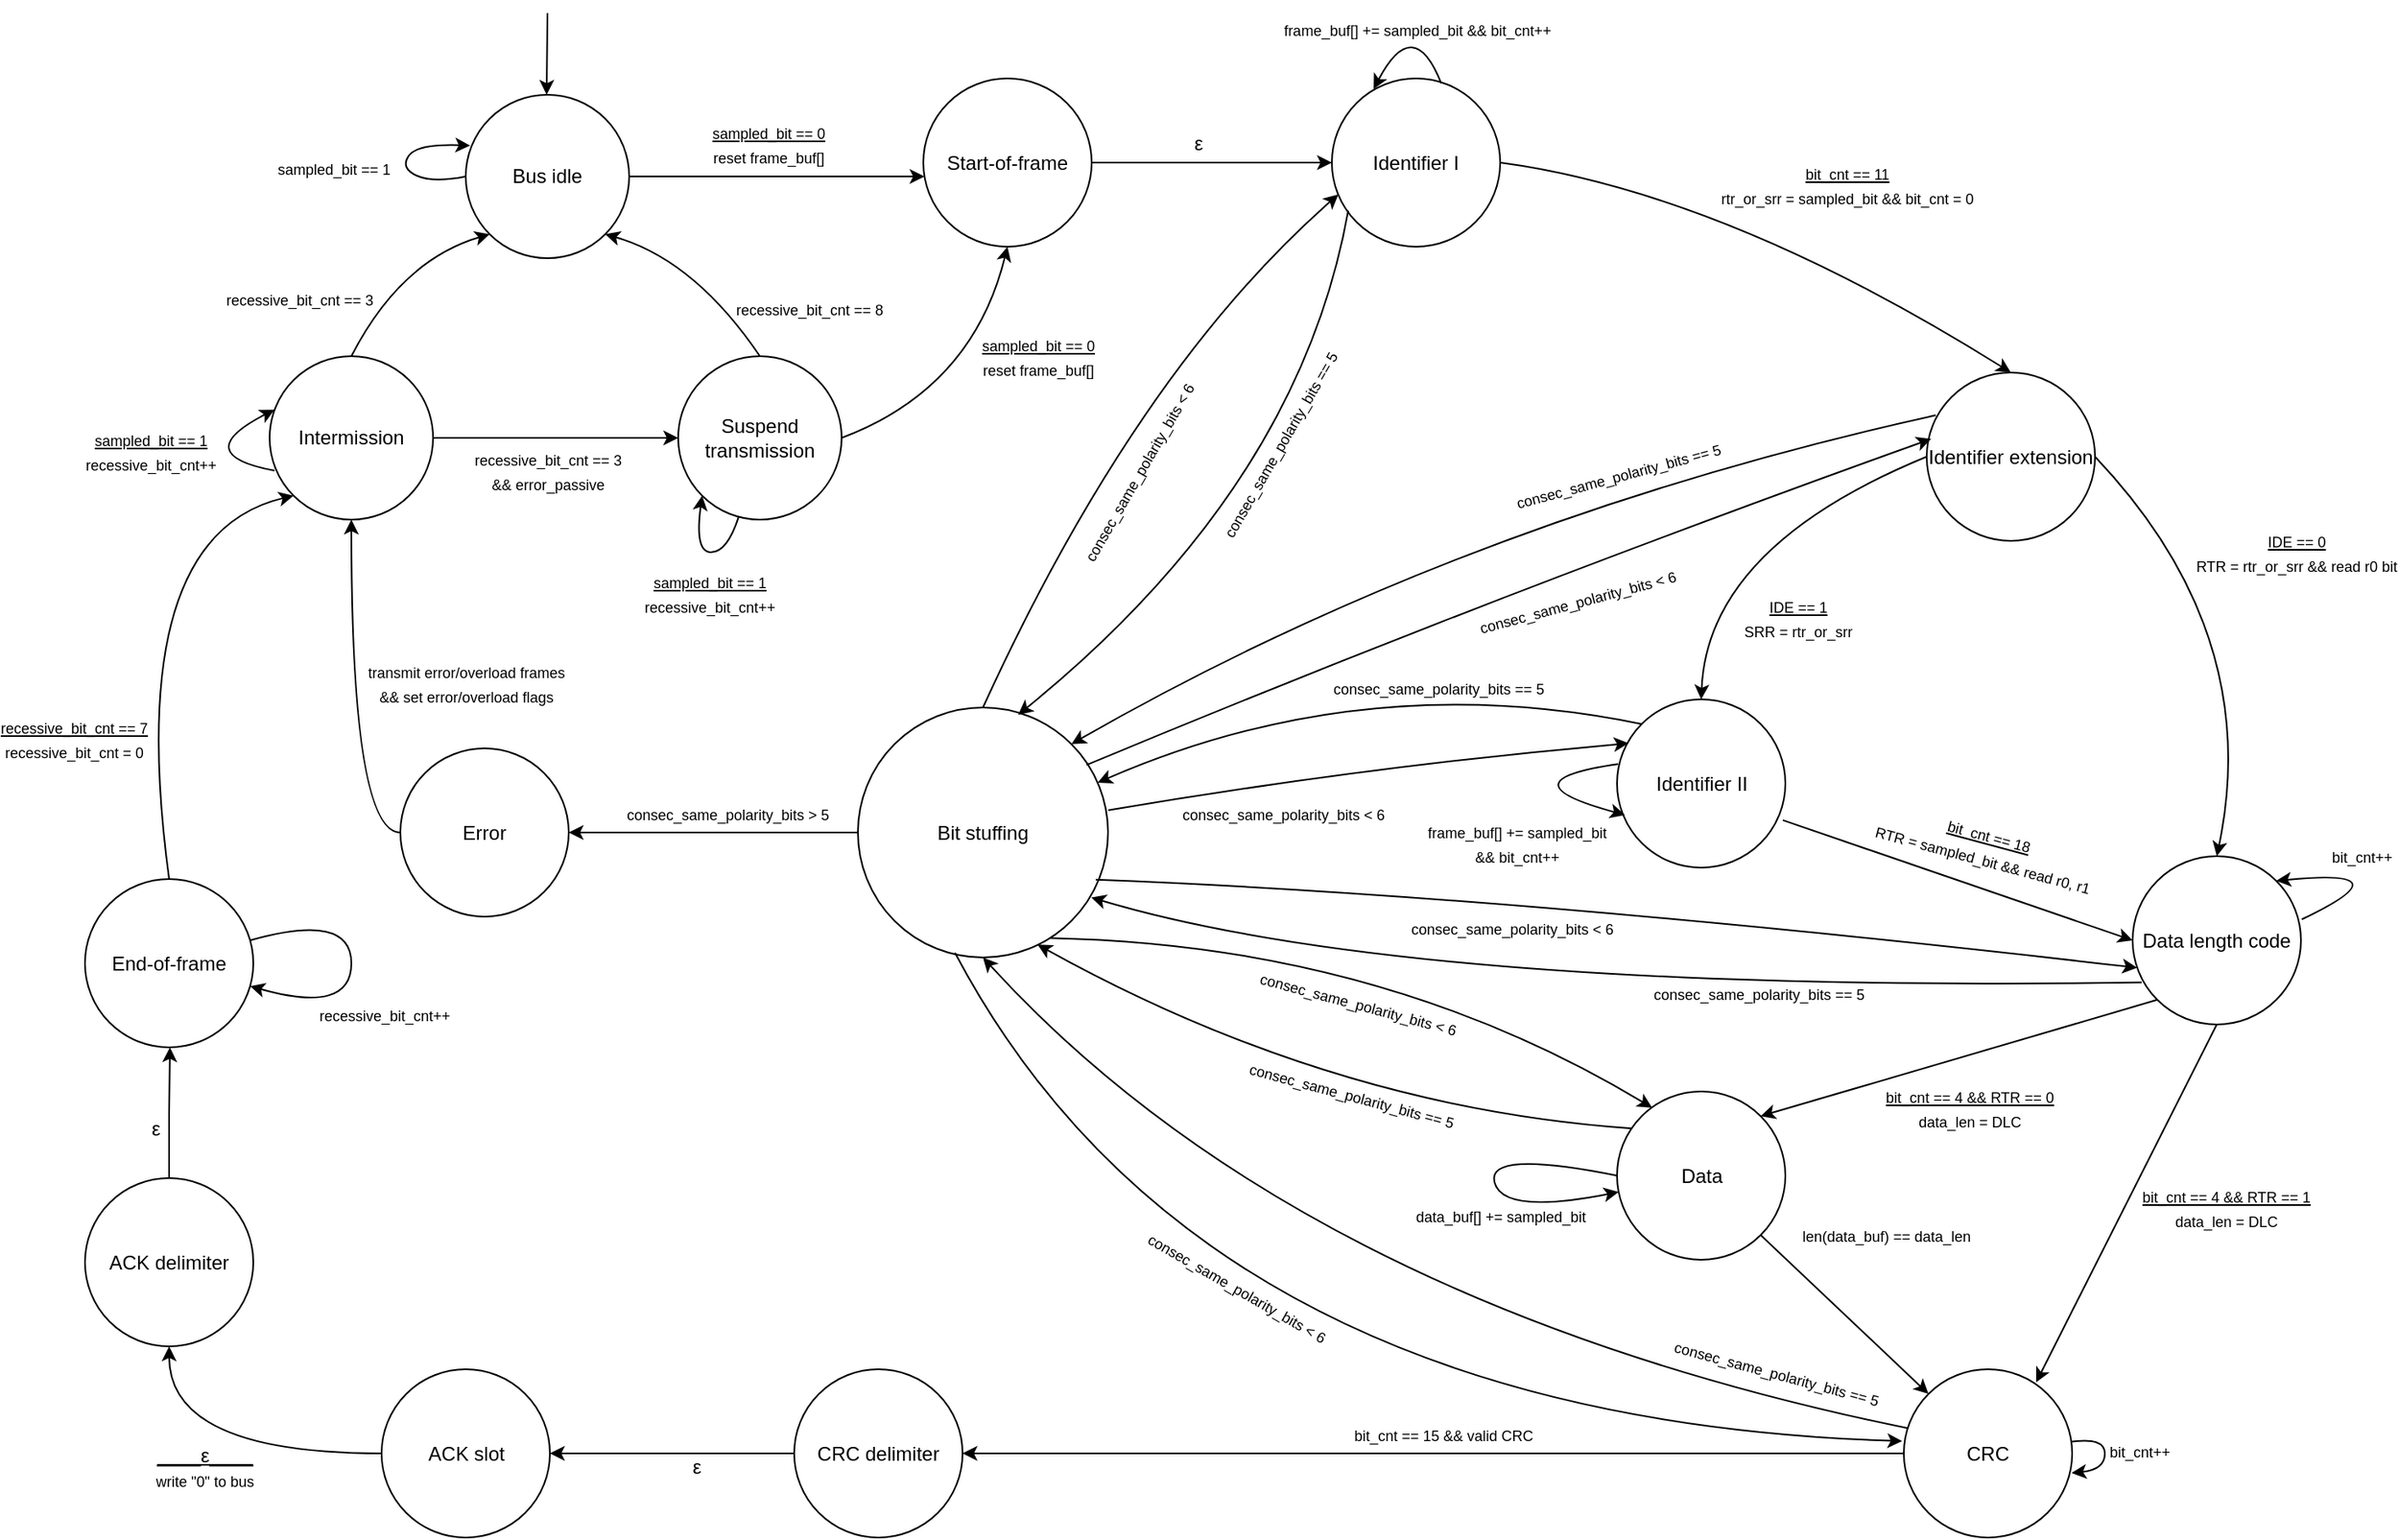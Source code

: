 <mxfile version="12.1.3" type="github" pages="1">
  <diagram id="fXuAVrspEKafF17kZ9Ae" name="Page-1">
    <mxGraphModel dx="1821" dy="1156" grid="1" gridSize="10" guides="1" tooltips="1" connect="1" arrows="1" fold="1" page="1" pageScale="1" pageWidth="827" pageHeight="1169" math="0" shadow="0">
      <root>
        <mxCell id="0"/>
        <mxCell id="1" parent="0"/>
        <mxCell id="LsSuy4AF0oOqetUuykuO-6" value="" style="edgeStyle=orthogonalEdgeStyle;rounded=0;orthogonalLoop=1;jettySize=auto;html=1;" parent="1" source="LsSuy4AF0oOqetUuykuO-1" target="LsSuy4AF0oOqetUuykuO-5" edge="1">
          <mxGeometry relative="1" as="geometry">
            <Array as="points">
              <mxPoint x="440" y="240"/>
              <mxPoint x="440" y="240"/>
            </Array>
          </mxGeometry>
        </mxCell>
        <mxCell id="LsSuy4AF0oOqetUuykuO-7" value="&lt;div&gt;&lt;u&gt;&lt;font style=&quot;font-size: 9px&quot;&gt;sampled_bit == 0&lt;br&gt;&lt;/font&gt;&lt;/u&gt;&lt;font style=&quot;font-size: 9px&quot;&gt;reset frame_buf&lt;/font&gt;&lt;u&gt;&lt;font style=&quot;font-size: 9px&quot;&gt;[]&lt;br&gt;&lt;/font&gt;&lt;/u&gt;&lt;/div&gt;" style="text;html=1;resizable=0;points=[];align=center;verticalAlign=middle;labelBackgroundColor=#ffffff;" parent="LsSuy4AF0oOqetUuykuO-6" vertex="1" connectable="0">
          <mxGeometry x="-0.237" relative="1" as="geometry">
            <mxPoint x="15.5" y="-20" as="offset"/>
          </mxGeometry>
        </mxCell>
        <mxCell id="LsSuy4AF0oOqetUuykuO-1" value="Bus idle" style="ellipse;whiteSpace=wrap;html=1;aspect=fixed;" parent="1" vertex="1">
          <mxGeometry x="310" y="190" width="100" height="100" as="geometry"/>
        </mxCell>
        <mxCell id="LsSuy4AF0oOqetUuykuO-37" value="" style="edgeStyle=orthogonalEdgeStyle;rounded=0;orthogonalLoop=1;jettySize=auto;html=1;" parent="1" source="LsSuy4AF0oOqetUuykuO-5" target="LsSuy4AF0oOqetUuykuO-36" edge="1">
          <mxGeometry relative="1" as="geometry"/>
        </mxCell>
        <mxCell id="LsSuy4AF0oOqetUuykuO-42" value="&lt;div&gt;&lt;span class=&quot;st&quot;&gt;ε&lt;/span&gt;&lt;/div&gt;" style="text;html=1;resizable=0;points=[];align=center;verticalAlign=middle;labelBackgroundColor=#ffffff;" parent="LsSuy4AF0oOqetUuykuO-37" vertex="1" connectable="0">
          <mxGeometry x="-0.21" y="1" relative="1" as="geometry">
            <mxPoint x="6.5" y="-10.5" as="offset"/>
          </mxGeometry>
        </mxCell>
        <mxCell id="LsSuy4AF0oOqetUuykuO-5" value="Start-of-frame&lt;font style=&quot;font-size: 8px&quot;&gt;&lt;br&gt;&lt;/font&gt;" style="ellipse;whiteSpace=wrap;html=1;aspect=fixed;" parent="1" vertex="1">
          <mxGeometry x="590" y="180" width="103" height="103" as="geometry"/>
        </mxCell>
        <mxCell id="LsSuy4AF0oOqetUuykuO-36" value="Identifier I" style="ellipse;whiteSpace=wrap;html=1;aspect=fixed;" parent="1" vertex="1">
          <mxGeometry x="840" y="180" width="103" height="103" as="geometry"/>
        </mxCell>
        <mxCell id="1vsY7tQlQi9XiLT0RHJ2-83" value="" style="edgeStyle=orthogonalEdgeStyle;curved=1;rounded=0;orthogonalLoop=1;jettySize=auto;html=1;" edge="1" parent="1" source="1vsY7tQlQi9XiLT0RHJ2-1" target="1vsY7tQlQi9XiLT0RHJ2-82">
          <mxGeometry relative="1" as="geometry"/>
        </mxCell>
        <mxCell id="1vsY7tQlQi9XiLT0RHJ2-84" value="&lt;font style=&quot;font-size: 9px&quot;&gt;consec_same_polarity_bits &amp;gt; 5&lt;/font&gt;" style="text;html=1;resizable=0;points=[];align=center;verticalAlign=middle;labelBackgroundColor=#ffffff;" vertex="1" connectable="0" parent="1vsY7tQlQi9XiLT0RHJ2-83">
          <mxGeometry x="-0.194" y="9" relative="1" as="geometry">
            <mxPoint x="-9" y="-20.5" as="offset"/>
          </mxGeometry>
        </mxCell>
        <mxCell id="1vsY7tQlQi9XiLT0RHJ2-1" value="Bit stuffing" style="ellipse;whiteSpace=wrap;html=1;aspect=fixed;" vertex="1" parent="1">
          <mxGeometry x="550" y="565" width="153" height="153" as="geometry"/>
        </mxCell>
        <mxCell id="1vsY7tQlQi9XiLT0RHJ2-85" style="edgeStyle=orthogonalEdgeStyle;curved=1;rounded=0;orthogonalLoop=1;jettySize=auto;html=1;exitX=0;exitY=0.5;exitDx=0;exitDy=0;entryX=0.5;entryY=1;entryDx=0;entryDy=0;" edge="1" parent="1" source="1vsY7tQlQi9XiLT0RHJ2-82" target="LsSuy4AF0oOqetUuykuO-23">
          <mxGeometry relative="1" as="geometry"/>
        </mxCell>
        <mxCell id="1vsY7tQlQi9XiLT0RHJ2-88" value="&lt;div&gt;&lt;font style=&quot;font-size: 9px&quot;&gt;transmit error/overload frames&lt;/font&gt;&lt;/div&gt;&lt;div&gt;&lt;font style=&quot;font-size: 9px&quot;&gt;&amp;amp;&amp;amp; set error/overload flags&lt;br&gt;&lt;/font&gt;&lt;/div&gt;" style="text;html=1;resizable=0;points=[];align=center;verticalAlign=middle;labelBackgroundColor=#ffffff;" vertex="1" connectable="0" parent="1vsY7tQlQi9XiLT0RHJ2-85">
          <mxGeometry x="-0.384" y="-53" relative="1" as="geometry">
            <mxPoint x="17" y="-54" as="offset"/>
          </mxGeometry>
        </mxCell>
        <mxCell id="1vsY7tQlQi9XiLT0RHJ2-82" value="Error" style="ellipse;whiteSpace=wrap;html=1;aspect=fixed;" vertex="1" parent="1">
          <mxGeometry x="270" y="590" width="103" height="103" as="geometry"/>
        </mxCell>
        <mxCell id="LsSuy4AF0oOqetUuykuO-48" value="Identifier extension" style="ellipse;whiteSpace=wrap;html=1;aspect=fixed;" parent="1" vertex="1">
          <mxGeometry x="1204" y="360" width="103" height="103" as="geometry"/>
        </mxCell>
        <mxCell id="LsSuy4AF0oOqetUuykuO-64" value="Identifier II" style="ellipse;whiteSpace=wrap;html=1;aspect=fixed;" parent="1" vertex="1">
          <mxGeometry x="1014.5" y="560" width="103" height="103" as="geometry"/>
        </mxCell>
        <mxCell id="LsSuy4AF0oOqetUuykuO-61" value="Data length code " style="ellipse;whiteSpace=wrap;html=1;aspect=fixed;" parent="1" vertex="1">
          <mxGeometry x="1330" y="656" width="103" height="103" as="geometry"/>
        </mxCell>
        <mxCell id="CigY5o_EXDTEon-3jBMa-17" value="" style="edgeStyle=orthogonalEdgeStyle;rounded=0;orthogonalLoop=1;jettySize=auto;html=1;" parent="1" source="LsSuy4AF0oOqetUuykuO-85" target="CigY5o_EXDTEon-3jBMa-16" edge="1">
          <mxGeometry relative="1" as="geometry"/>
        </mxCell>
        <mxCell id="CigY5o_EXDTEon-3jBMa-18" value="&lt;font style=&quot;font-size: 9px&quot;&gt;bit_cnt == 15 &amp;amp;&amp;amp; valid CRC&lt;br&gt;&lt;/font&gt;" style="text;html=1;resizable=0;points=[];align=center;verticalAlign=middle;labelBackgroundColor=#ffffff;" parent="CigY5o_EXDTEon-3jBMa-17" vertex="1" connectable="0">
          <mxGeometry x="-0.25" y="1" relative="1" as="geometry">
            <mxPoint x="-66.5" y="-12.5" as="offset"/>
          </mxGeometry>
        </mxCell>
        <mxCell id="LsSuy4AF0oOqetUuykuO-85" value="CRC" style="ellipse;whiteSpace=wrap;html=1;aspect=fixed;" parent="1" vertex="1">
          <mxGeometry x="1190" y="970" width="103" height="103" as="geometry"/>
        </mxCell>
        <mxCell id="CigY5o_EXDTEon-3jBMa-16" value="CRC delimiter" style="ellipse;whiteSpace=wrap;html=1;aspect=fixed;" parent="1" vertex="1">
          <mxGeometry x="511" y="970" width="103" height="103" as="geometry"/>
        </mxCell>
        <mxCell id="1vsY7tQlQi9XiLT0RHJ2-86" style="edgeStyle=orthogonalEdgeStyle;curved=1;rounded=0;orthogonalLoop=1;jettySize=auto;html=1;exitX=0;exitY=0.5;exitDx=0;exitDy=0;entryX=0.5;entryY=1;entryDx=0;entryDy=0;" edge="1" parent="1" source="CigY5o_EXDTEon-3jBMa-22" target="CigY5o_EXDTEon-3jBMa-28">
          <mxGeometry relative="1" as="geometry"/>
        </mxCell>
        <mxCell id="1vsY7tQlQi9XiLT0RHJ2-87" value="&lt;div&gt;&lt;u&gt;&lt;span class=&quot;st&quot;&gt;____ε____&lt;/span&gt;&lt;/u&gt;&lt;/div&gt;&lt;font style=&quot;font-size: 9px&quot;&gt;write &quot;0&quot; to bus&lt;/font&gt; " style="text;html=1;resizable=0;points=[];align=center;verticalAlign=middle;labelBackgroundColor=#ffffff;" vertex="1" connectable="0" parent="1vsY7tQlQi9XiLT0RHJ2-86">
          <mxGeometry x="-0.072" y="-9" relative="1" as="geometry">
            <mxPoint x="-18" y="17" as="offset"/>
          </mxGeometry>
        </mxCell>
        <mxCell id="CigY5o_EXDTEon-3jBMa-22" value="ACK slot" style="ellipse;whiteSpace=wrap;html=1;aspect=fixed;" parent="1" vertex="1">
          <mxGeometry x="258.5" y="970" width="103" height="103" as="geometry"/>
        </mxCell>
        <mxCell id="CigY5o_EXDTEon-3jBMa-31" value="" style="edgeStyle=orthogonalEdgeStyle;rounded=0;orthogonalLoop=1;jettySize=auto;html=1;" parent="1" source="CigY5o_EXDTEon-3jBMa-28" target="CigY5o_EXDTEon-3jBMa-30" edge="1">
          <mxGeometry relative="1" as="geometry">
            <Array as="points">
              <mxPoint x="129" y="813"/>
              <mxPoint x="129" y="813"/>
            </Array>
          </mxGeometry>
        </mxCell>
        <mxCell id="CigY5o_EXDTEon-3jBMa-33" value="&lt;div&gt;&lt;span class=&quot;st&quot;&gt;ε&lt;/span&gt;&lt;/div&gt;" style="text;html=1;resizable=0;points=[];align=center;verticalAlign=middle;labelBackgroundColor=#ffffff;" parent="CigY5o_EXDTEon-3jBMa-31" vertex="1" connectable="0">
          <mxGeometry x="-0.254" y="-2" relative="1" as="geometry">
            <mxPoint x="-11" as="offset"/>
          </mxGeometry>
        </mxCell>
        <mxCell id="CigY5o_EXDTEon-3jBMa-28" value="ACK delimiter" style="ellipse;whiteSpace=wrap;html=1;aspect=fixed;" parent="1" vertex="1">
          <mxGeometry x="77" y="853" width="103" height="103" as="geometry"/>
        </mxCell>
        <mxCell id="CigY5o_EXDTEon-3jBMa-30" value="End-of-frame" style="ellipse;whiteSpace=wrap;html=1;aspect=fixed;" parent="1" vertex="1">
          <mxGeometry x="77" y="670" width="103" height="103" as="geometry"/>
        </mxCell>
        <mxCell id="LsSuy4AF0oOqetUuykuO-79" value="Data" style="ellipse;whiteSpace=wrap;html=1;aspect=fixed;" parent="1" vertex="1">
          <mxGeometry x="1014.5" y="800" width="103" height="103" as="geometry"/>
        </mxCell>
        <mxCell id="LsSuy4AF0oOqetUuykuO-4" value="" style="endArrow=classic;html=1;" parent="1" edge="1">
          <mxGeometry width="50" height="50" relative="1" as="geometry">
            <mxPoint x="360" y="140" as="sourcePoint"/>
            <mxPoint x="359.5" y="190" as="targetPoint"/>
          </mxGeometry>
        </mxCell>
        <mxCell id="LsSuy4AF0oOqetUuykuO-15" value="" style="curved=1;endArrow=classic;html=1;entryX=0.027;entryY=0.311;entryDx=0;entryDy=0;exitX=0;exitY=0.5;exitDx=0;exitDy=0;entryPerimeter=0;" parent="1" source="LsSuy4AF0oOqetUuykuO-1" target="LsSuy4AF0oOqetUuykuO-1" edge="1">
          <mxGeometry width="50" height="50" relative="1" as="geometry">
            <mxPoint x="310" y="250" as="sourcePoint"/>
            <mxPoint x="310" y="200" as="targetPoint"/>
            <Array as="points">
              <mxPoint x="290" y="244"/>
              <mxPoint x="270" y="235"/>
              <mxPoint x="280" y="220"/>
            </Array>
          </mxGeometry>
        </mxCell>
        <mxCell id="LsSuy4AF0oOqetUuykuO-21" value="&lt;div&gt;&lt;font style=&quot;font-size: 9px&quot;&gt;sampled_bit == 1&lt;br&gt;&lt;/font&gt;&lt;/div&gt;" style="text;html=1;resizable=0;points=[];align=center;verticalAlign=middle;labelBackgroundColor=#ffffff;direction=south;" parent="1" vertex="1" connectable="0">
          <mxGeometry x="209.929" y="250" as="geometry">
            <mxPoint x="18.5" y="-15" as="offset"/>
          </mxGeometry>
        </mxCell>
        <mxCell id="LsSuy4AF0oOqetUuykuO-30" value="" style="edgeStyle=orthogonalEdgeStyle;rounded=0;orthogonalLoop=1;jettySize=auto;html=1;" parent="1" source="LsSuy4AF0oOqetUuykuO-23" target="LsSuy4AF0oOqetUuykuO-29" edge="1">
          <mxGeometry relative="1" as="geometry"/>
        </mxCell>
        <mxCell id="LsSuy4AF0oOqetUuykuO-23" value="Intermission" style="ellipse;whiteSpace=wrap;html=1;aspect=fixed;" parent="1" vertex="1">
          <mxGeometry x="190" y="350" width="100" height="100" as="geometry"/>
        </mxCell>
        <mxCell id="LsSuy4AF0oOqetUuykuO-29" value="Suspend transmission" style="ellipse;whiteSpace=wrap;html=1;aspect=fixed;" parent="1" vertex="1">
          <mxGeometry x="440" y="350" width="100" height="100" as="geometry"/>
        </mxCell>
        <mxCell id="LsSuy4AF0oOqetUuykuO-24" value="" style="curved=1;endArrow=classic;html=1;entryX=0;entryY=1;entryDx=0;entryDy=0;exitX=0.5;exitY=0;exitDx=0;exitDy=0;" parent="1" source="LsSuy4AF0oOqetUuykuO-23" target="LsSuy4AF0oOqetUuykuO-1" edge="1">
          <mxGeometry width="50" height="50" relative="1" as="geometry">
            <mxPoint x="270" y="341.5" as="sourcePoint"/>
            <mxPoint x="320" y="291.5" as="targetPoint"/>
            <Array as="points">
              <mxPoint x="270" y="291.5"/>
            </Array>
          </mxGeometry>
        </mxCell>
        <mxCell id="LsSuy4AF0oOqetUuykuO-25" value="&lt;font style=&quot;font-size: 9px&quot;&gt;recessive_bit_cnt == 3&lt;/font&gt;" style="text;html=1;resizable=0;points=[];align=center;verticalAlign=middle;labelBackgroundColor=#ffffff;" parent="LsSuy4AF0oOqetUuykuO-24" vertex="1" connectable="0">
          <mxGeometry x="-0.353" y="-6" relative="1" as="geometry">
            <mxPoint x="-56" y="-3" as="offset"/>
          </mxGeometry>
        </mxCell>
        <mxCell id="LsSuy4AF0oOqetUuykuO-26" value="" style="curved=1;endArrow=classic;html=1;entryX=0;entryY=1;entryDx=0;entryDy=0;exitX=0.37;exitY=0.983;exitDx=0;exitDy=0;exitPerimeter=0;" parent="1" source="LsSuy4AF0oOqetUuykuO-29" target="LsSuy4AF0oOqetUuykuO-29" edge="1">
          <mxGeometry width="50" height="50" relative="1" as="geometry">
            <mxPoint x="474.3" y="511" as="sourcePoint"/>
            <mxPoint x="473.6" y="492.3" as="targetPoint"/>
            <Array as="points">
              <mxPoint x="470" y="470"/>
              <mxPoint x="450" y="470"/>
            </Array>
          </mxGeometry>
        </mxCell>
        <mxCell id="LsSuy4AF0oOqetUuykuO-28" value="&lt;div&gt;&lt;u&gt;&lt;font style=&quot;font-size: 9px&quot;&gt;sampled_bit == 1&lt;br&gt;&lt;/font&gt;&lt;/u&gt;&lt;font style=&quot;font-size: 9px&quot;&gt;recessive_bit_cnt++&lt;/font&gt;&lt;u&gt;&lt;font style=&quot;font-size: 9px&quot;&gt;&lt;br&gt;&lt;/font&gt;&lt;/u&gt;&lt;/div&gt;" style="text;html=1;resizable=0;points=[];align=center;verticalAlign=middle;labelBackgroundColor=#ffffff;direction=south;" parent="1" vertex="1" connectable="0">
          <mxGeometry x="119.929" y="420" as="geometry">
            <mxPoint x="-3.5" y="-12" as="offset"/>
          </mxGeometry>
        </mxCell>
        <mxCell id="LsSuy4AF0oOqetUuykuO-31" value="" style="curved=1;endArrow=classic;html=1;entryX=1;entryY=1;entryDx=0;entryDy=0;exitX=0.5;exitY=0;exitDx=0;exitDy=0;" parent="1" source="LsSuy4AF0oOqetUuykuO-29" target="LsSuy4AF0oOqetUuykuO-1" edge="1">
          <mxGeometry width="50" height="50" relative="1" as="geometry">
            <mxPoint x="430.0" y="350" as="sourcePoint"/>
            <mxPoint x="484.645" y="275.355" as="targetPoint"/>
            <Array as="points">
              <mxPoint x="450" y="291"/>
            </Array>
          </mxGeometry>
        </mxCell>
        <mxCell id="LsSuy4AF0oOqetUuykuO-32" value="&lt;font style=&quot;font-size: 9px&quot;&gt;recessive_bit_cnt == 8&lt;/font&gt;" style="text;html=1;resizable=0;points=[];align=center;verticalAlign=middle;labelBackgroundColor=#ffffff;" parent="LsSuy4AF0oOqetUuykuO-31" vertex="1" connectable="0">
          <mxGeometry x="-0.353" y="-6" relative="1" as="geometry">
            <mxPoint x="48.5" y="8" as="offset"/>
          </mxGeometry>
        </mxCell>
        <mxCell id="LsSuy4AF0oOqetUuykuO-33" value="&lt;font style=&quot;font-size: 9px&quot;&gt;recessive_bit_cnt == 3&lt;/font&gt;&lt;br&gt;&lt;font style=&quot;font-size: 9px&quot;&gt;&amp;amp;&amp;amp; error_passive&lt;/font&gt;" style="text;html=1;resizable=0;points=[];align=center;verticalAlign=middle;labelBackgroundColor=#ffffff;" parent="1" vertex="1" connectable="0">
          <mxGeometry x="-0.353" y="-6" relative="1" as="geometry">
            <mxPoint x="360" y="420" as="offset"/>
          </mxGeometry>
        </mxCell>
        <mxCell id="LsSuy4AF0oOqetUuykuO-35" value="" style="curved=1;endArrow=classic;html=1;entryX=0.5;entryY=1;entryDx=0;entryDy=0;exitX=1;exitY=0.5;exitDx=0;exitDy=0;" parent="1" source="LsSuy4AF0oOqetUuykuO-29" target="LsSuy4AF0oOqetUuykuO-5" edge="1">
          <mxGeometry width="50" height="50" relative="1" as="geometry">
            <mxPoint x="570" y="360" as="sourcePoint"/>
            <mxPoint x="620" y="310" as="targetPoint"/>
            <Array as="points">
              <mxPoint x="620" y="370"/>
            </Array>
          </mxGeometry>
        </mxCell>
        <mxCell id="LsSuy4AF0oOqetUuykuO-38" value="&lt;div&gt;&lt;u&gt;&lt;font style=&quot;font-size: 9px&quot;&gt;sampled_bit == 1&lt;br&gt;&lt;/font&gt;&lt;/u&gt;&lt;font style=&quot;font-size: 9px&quot;&gt;recessive_bit_cnt++&lt;/font&gt;&lt;u&gt;&lt;font style=&quot;font-size: 9px&quot;&gt;&lt;br&gt;&lt;/font&gt;&lt;/u&gt;&lt;/div&gt;" style="text;html=1;resizable=0;points=[];align=center;verticalAlign=middle;labelBackgroundColor=#ffffff;direction=south;" parent="1" vertex="1" connectable="0">
          <mxGeometry x="439.929" y="510" as="geometry">
            <mxPoint x="18.5" y="-15" as="offset"/>
          </mxGeometry>
        </mxCell>
        <mxCell id="LsSuy4AF0oOqetUuykuO-40" value="&lt;div&gt;&lt;u&gt;&lt;font style=&quot;font-size: 9px&quot;&gt;sampled_bit == 0&lt;br&gt;&lt;/font&gt;&lt;/u&gt;&lt;font style=&quot;font-size: 9px&quot;&gt;reset frame_buf&lt;/font&gt;&lt;u&gt;&lt;font style=&quot;font-size: 9px&quot;&gt;[]&lt;br&gt;&lt;/font&gt;&lt;/u&gt;&lt;/div&gt;" style="text;html=1;resizable=0;points=[];align=center;verticalAlign=middle;labelBackgroundColor=#ffffff;" parent="1" vertex="1" connectable="0">
          <mxGeometry x="-0.237" relative="1" as="geometry">
            <mxPoint x="660" y="350" as="offset"/>
          </mxGeometry>
        </mxCell>
        <mxCell id="LsSuy4AF0oOqetUuykuO-43" value="" style="curved=1;endArrow=classic;html=1;entryX=0.248;entryY=0.063;entryDx=0;entryDy=0;entryPerimeter=0;exitX=0.65;exitY=0.03;exitDx=0;exitDy=0;exitPerimeter=0;" parent="1" source="LsSuy4AF0oOqetUuykuO-36" target="LsSuy4AF0oOqetUuykuO-36" edge="1">
          <mxGeometry width="50" height="50" relative="1" as="geometry">
            <mxPoint x="909" y="180" as="sourcePoint"/>
            <mxPoint x="900" y="160" as="targetPoint"/>
            <Array as="points">
              <mxPoint x="890" y="140"/>
            </Array>
          </mxGeometry>
        </mxCell>
        <mxCell id="LsSuy4AF0oOqetUuykuO-44" value="&lt;div&gt;&lt;font style=&quot;font-size: 9px&quot;&gt;&lt;font style=&quot;font-size: 9px&quot;&gt;frame_buf[] += sampled_bit &lt;/font&gt;&amp;amp;&amp;amp; &lt;/font&gt;&lt;font style=&quot;font-size: 9px&quot;&gt;&lt;font style=&quot;font-size: 9px&quot;&gt;bit_cnt++&lt;/font&gt;&lt;br&gt;&lt;/font&gt;&lt;/div&gt;" style="text;html=1;resizable=0;points=[];align=center;verticalAlign=middle;labelBackgroundColor=#ffffff;" parent="LsSuy4AF0oOqetUuykuO-43" vertex="1" connectable="0">
          <mxGeometry x="-0.469" y="10" relative="1" as="geometry">
            <mxPoint x="3.5" y="-12.5" as="offset"/>
          </mxGeometry>
        </mxCell>
        <mxCell id="LsSuy4AF0oOqetUuykuO-69" value="" style="curved=1;endArrow=classic;html=1;entryX=0.047;entryY=0.687;entryDx=0;entryDy=0;entryPerimeter=0;exitX=0.007;exitY=0.385;exitDx=0;exitDy=0;exitPerimeter=0;" parent="1" source="LsSuy4AF0oOqetUuykuO-64" target="LsSuy4AF0oOqetUuykuO-64" edge="1">
          <mxGeometry width="50" height="50" relative="1" as="geometry">
            <mxPoint x="974.45" y="613.09" as="sourcePoint"/>
            <mxPoint x="933.044" y="616.489" as="targetPoint"/>
            <Array as="points">
              <mxPoint x="943" y="610"/>
            </Array>
          </mxGeometry>
        </mxCell>
        <mxCell id="LsSuy4AF0oOqetUuykuO-70" value="&lt;div&gt;&lt;font style=&quot;font-size: 9px&quot;&gt;&lt;font style=&quot;font-size: 9px&quot;&gt;frame_buf[] += sampled_bit&lt;br&gt;&lt;/font&gt;&amp;amp;&amp;amp; &lt;/font&gt;&lt;font style=&quot;font-size: 9px&quot;&gt;&lt;font style=&quot;font-size: 9px&quot;&gt;bit_cnt++&lt;/font&gt;&lt;br&gt;&lt;/font&gt;&lt;/div&gt;" style="text;html=1;resizable=0;points=[];align=center;verticalAlign=middle;labelBackgroundColor=#ffffff;" parent="LsSuy4AF0oOqetUuykuO-69" vertex="1" connectable="0">
          <mxGeometry x="-0.469" y="10" relative="1" as="geometry">
            <mxPoint x="-24" y="32" as="offset"/>
          </mxGeometry>
        </mxCell>
        <mxCell id="LsSuy4AF0oOqetUuykuO-77" value="&lt;div&gt;&lt;u&gt;&lt;font style=&quot;font-size: 9px&quot;&gt;bit_cnt == 18&lt;/font&gt;&lt;/u&gt;&lt;/div&gt;&lt;div&gt;&lt;font style=&quot;font-size: 9px&quot;&gt;RTR = sampled_bit &amp;amp;&amp;amp; read r0, r1&lt;/font&gt;&lt;u&gt;&lt;font style=&quot;font-size: 9px&quot;&gt;&lt;br&gt;&lt;/font&gt;&lt;/u&gt;&lt;/div&gt;" style="text;html=1;resizable=0;points=[];align=center;verticalAlign=middle;labelBackgroundColor=#ffffff;rotation=15;" parent="1" vertex="1" connectable="0">
          <mxGeometry x="-0.195" y="3" relative="1" as="geometry">
            <mxPoint x="1240" y="650" as="offset"/>
          </mxGeometry>
        </mxCell>
        <mxCell id="LsSuy4AF0oOqetUuykuO-78" value="" style="curved=1;endArrow=classic;html=1;entryX=0;entryY=0.5;entryDx=0;entryDy=0;exitX=0.985;exitY=0.718;exitDx=0;exitDy=0;exitPerimeter=0;" parent="1" source="LsSuy4AF0oOqetUuykuO-64" target="LsSuy4AF0oOqetUuykuO-61" edge="1">
          <mxGeometry width="50" height="50" relative="1" as="geometry">
            <mxPoint x="1310" y="595" as="sourcePoint"/>
            <mxPoint x="1360" y="545" as="targetPoint"/>
            <Array as="points"/>
          </mxGeometry>
        </mxCell>
        <mxCell id="LsSuy4AF0oOqetUuykuO-83" value="" style="curved=1;endArrow=classic;html=1;entryX=1;entryY=0;entryDx=0;entryDy=0;exitX=0;exitY=1;exitDx=0;exitDy=0;" parent="1" source="LsSuy4AF0oOqetUuykuO-61" target="LsSuy4AF0oOqetUuykuO-79" edge="1">
          <mxGeometry width="50" height="50" relative="1" as="geometry">
            <mxPoint x="1042.416" y="519.916" as="sourcePoint"/>
            <mxPoint x="1167.5" y="372" as="targetPoint"/>
            <Array as="points"/>
          </mxGeometry>
        </mxCell>
        <mxCell id="LsSuy4AF0oOqetUuykuO-84" value="&lt;div&gt;&lt;u&gt;&lt;font style=&quot;font-size: 9px&quot;&gt;bit_cnt == 4 &amp;amp;&amp;amp; RTR == 0&lt;br&gt;&lt;/font&gt;&lt;/u&gt;&lt;font style=&quot;font-size: 9px&quot;&gt;data_len = DLC&lt;/font&gt;&lt;u&gt;&lt;font style=&quot;font-size: 9px&quot;&gt;&lt;br&gt;&lt;/font&gt;&lt;/u&gt;&lt;/div&gt;" style="text;html=1;resizable=0;points=[];align=center;verticalAlign=middle;labelBackgroundColor=#ffffff;" parent="LsSuy4AF0oOqetUuykuO-83" vertex="1" connectable="0">
          <mxGeometry x="0.119" y="-16" relative="1" as="geometry">
            <mxPoint x="25" y="41.5" as="offset"/>
          </mxGeometry>
        </mxCell>
        <mxCell id="LsSuy4AF0oOqetUuykuO-87" value="" style="curved=1;endArrow=classic;html=1;entryX=0;entryY=0;entryDx=0;entryDy=0;exitX=1;exitY=1;exitDx=0;exitDy=0;" parent="1" source="LsSuy4AF0oOqetUuykuO-79" target="LsSuy4AF0oOqetUuykuO-85" edge="1">
          <mxGeometry width="50" height="50" relative="1" as="geometry">
            <mxPoint x="1201.416" y="502.584" as="sourcePoint"/>
            <mxPoint x="727.5" y="810.5" as="targetPoint"/>
            <Array as="points"/>
          </mxGeometry>
        </mxCell>
        <mxCell id="CigY5o_EXDTEon-3jBMa-3" value="&lt;font style=&quot;font-size: 9px&quot;&gt;len(data_buf) == data_len&lt;br&gt;&lt;/font&gt;" style="text;html=1;resizable=0;points=[];align=center;verticalAlign=middle;labelBackgroundColor=#ffffff;rotation=0;" parent="LsSuy4AF0oOqetUuykuO-87" vertex="1" connectable="0">
          <mxGeometry x="-0.252" y="-4" relative="1" as="geometry">
            <mxPoint x="41" y="-40" as="offset"/>
          </mxGeometry>
        </mxCell>
        <mxCell id="CigY5o_EXDTEon-3jBMa-1" value="" style="curved=1;endArrow=classic;html=1;exitX=0;exitY=0.5;exitDx=0;exitDy=0;" parent="1" source="LsSuy4AF0oOqetUuykuO-79" target="LsSuy4AF0oOqetUuykuO-79" edge="1">
          <mxGeometry width="50" height="50" relative="1" as="geometry">
            <mxPoint x="1027.477" y="866.721" as="sourcePoint"/>
            <mxPoint x="1059.51" y="870.017" as="targetPoint"/>
            <Array as="points">
              <mxPoint x="934.5" y="835.5"/>
              <mxPoint x="944.5" y="875.5"/>
            </Array>
          </mxGeometry>
        </mxCell>
        <mxCell id="CigY5o_EXDTEon-3jBMa-2" value="&lt;font style=&quot;font-size: 9px&quot;&gt;data_buf[] += sampled_bit&lt;br&gt;&lt;/font&gt;" style="text;html=1;resizable=0;points=[];align=center;verticalAlign=middle;labelBackgroundColor=#ffffff;" parent="CigY5o_EXDTEon-3jBMa-1" vertex="1" connectable="0">
          <mxGeometry x="-0.456" y="-5" relative="1" as="geometry">
            <mxPoint x="-20.5" y="40" as="offset"/>
          </mxGeometry>
        </mxCell>
        <mxCell id="CigY5o_EXDTEon-3jBMa-4" value="" style="curved=1;endArrow=classic;html=1;exitX=1.005;exitY=0.375;exitDx=0;exitDy=0;entryX=1;entryY=0;entryDx=0;entryDy=0;exitPerimeter=0;" parent="1" source="LsSuy4AF0oOqetUuykuO-61" target="LsSuy4AF0oOqetUuykuO-61" edge="1">
          <mxGeometry width="50" height="50" relative="1" as="geometry">
            <mxPoint x="1479.759" y="669.97" as="sourcePoint"/>
            <mxPoint x="1420" y="653" as="targetPoint"/>
            <Array as="points">
              <mxPoint x="1500" y="663"/>
            </Array>
          </mxGeometry>
        </mxCell>
        <mxCell id="CigY5o_EXDTEon-3jBMa-6" value="&lt;font style=&quot;font-size: 9px&quot;&gt;bit_cnt++&lt;/font&gt;" style="text;html=1;resizable=0;points=[];align=center;verticalAlign=middle;labelBackgroundColor=#ffffff;" parent="CigY5o_EXDTEon-3jBMa-4" vertex="1" connectable="0">
          <mxGeometry x="-0.429" y="11" relative="1" as="geometry">
            <mxPoint x="1" y="-9.5" as="offset"/>
          </mxGeometry>
        </mxCell>
        <mxCell id="CigY5o_EXDTEon-3jBMa-8" value="" style="curved=1;endArrow=classic;html=1;entryX=0.5;entryY=0;entryDx=0;entryDy=0;exitX=0;exitY=0.5;exitDx=0;exitDy=0;" parent="1" source="LsSuy4AF0oOqetUuykuO-48" target="LsSuy4AF0oOqetUuykuO-64" edge="1">
          <mxGeometry width="50" height="50" relative="1" as="geometry">
            <mxPoint x="1120" y="466.5" as="sourcePoint"/>
            <mxPoint x="1070" y="516.5" as="targetPoint"/>
            <Array as="points">
              <mxPoint x="1070" y="466.5"/>
            </Array>
          </mxGeometry>
        </mxCell>
        <mxCell id="CigY5o_EXDTEon-3jBMa-9" value="&lt;div&gt;&lt;font style=&quot;font-size: 9px&quot;&gt;&lt;u&gt;&lt;font style=&quot;font-size: 9px&quot;&gt;IDE == 1&lt;/font&gt;&lt;br&gt;&lt;/u&gt;&lt;/font&gt;&lt;/div&gt;&lt;font style=&quot;font-size: 9px&quot; size=&quot;3&quot;&gt;SRR = rtr_or_srr&lt;/font&gt;" style="text;html=1;resizable=0;points=[];align=center;verticalAlign=middle;labelBackgroundColor=#ffffff;" parent="CigY5o_EXDTEon-3jBMa-8" vertex="1" connectable="0">
          <mxGeometry x="-0.014" y="12" relative="1" as="geometry">
            <mxPoint x="24.5" y="43" as="offset"/>
          </mxGeometry>
        </mxCell>
        <mxCell id="CigY5o_EXDTEon-3jBMa-10" value="" style="curved=1;endArrow=classic;html=1;exitX=1;exitY=0.5;exitDx=0;exitDy=0;entryX=0.5;entryY=0;entryDx=0;entryDy=0;" parent="1" source="LsSuy4AF0oOqetUuykuO-48" target="LsSuy4AF0oOqetUuykuO-61" edge="1">
          <mxGeometry width="50" height="50" relative="1" as="geometry">
            <mxPoint x="1300" y="490" as="sourcePoint"/>
            <mxPoint x="1250" y="540" as="targetPoint"/>
            <Array as="points">
              <mxPoint x="1410" y="520"/>
            </Array>
          </mxGeometry>
        </mxCell>
        <mxCell id="CigY5o_EXDTEon-3jBMa-11" value="&lt;u&gt;&lt;font style=&quot;font-size: 9px&quot;&gt;IDE == 0&lt;br&gt;&lt;/font&gt;&lt;/u&gt;&lt;font style=&quot;font-size: 9px&quot;&gt;RTR = rtr_or_srr &amp;amp;&amp;amp; read r0 bit&lt;br&gt;&lt;/font&gt;" style="text;html=1;resizable=0;points=[];align=center;verticalAlign=middle;labelBackgroundColor=#ffffff;" parent="CigY5o_EXDTEon-3jBMa-10" vertex="1" connectable="0">
          <mxGeometry x="-0.307" y="-17" relative="1" as="geometry">
            <mxPoint x="66.5" y="-25.5" as="offset"/>
          </mxGeometry>
        </mxCell>
        <mxCell id="CigY5o_EXDTEon-3jBMa-14" value="" style="curved=1;endArrow=classic;html=1;entryX=0.997;entryY=0.616;entryDx=0;entryDy=0;entryPerimeter=0;" parent="1" source="LsSuy4AF0oOqetUuykuO-85" edge="1" target="LsSuy4AF0oOqetUuykuO-85">
          <mxGeometry width="50" height="50" relative="1" as="geometry">
            <mxPoint x="1731" y="743" as="sourcePoint"/>
            <mxPoint x="1158" y="1000" as="targetPoint"/>
            <Array as="points">
              <mxPoint x="1260" y="980"/>
            </Array>
          </mxGeometry>
        </mxCell>
        <mxCell id="CigY5o_EXDTEon-3jBMa-15" value="&lt;font style=&quot;font-size: 9px&quot;&gt;bit_cnt++&lt;/font&gt;" style="text;html=1;resizable=0;points=[];align=center;verticalAlign=middle;labelBackgroundColor=#ffffff;" parent="CigY5o_EXDTEon-3jBMa-14" vertex="1" connectable="0">
          <mxGeometry x="-0.414" y="-11" relative="1" as="geometry">
            <mxPoint x="21.5" y="-3" as="offset"/>
          </mxGeometry>
        </mxCell>
        <mxCell id="CigY5o_EXDTEon-3jBMa-20" value="" style="curved=1;endArrow=classic;html=1;exitX=0.5;exitY=1;exitDx=0;exitDy=0;entryX=0.786;entryY=0.078;entryDx=0;entryDy=0;entryPerimeter=0;" parent="1" source="LsSuy4AF0oOqetUuykuO-61" target="LsSuy4AF0oOqetUuykuO-85" edge="1">
          <mxGeometry width="50" height="50" relative="1" as="geometry">
            <mxPoint x="1555.084" y="640.916" as="sourcePoint"/>
            <mxPoint x="1498" y="740" as="targetPoint"/>
            <Array as="points"/>
          </mxGeometry>
        </mxCell>
        <mxCell id="CigY5o_EXDTEon-3jBMa-21" value="&lt;u&gt;&lt;font style=&quot;font-size: 9px&quot;&gt;bit_cnt == 4 &amp;amp;&amp;amp; RTR == 1&lt;/font&gt;&lt;/u&gt;&lt;br&gt;&lt;font style=&quot;font-size: 9px&quot;&gt;data_len = DLC&lt;/font&gt;&lt;u&gt;&lt;font style=&quot;font-size: 9px&quot;&gt;&lt;br&gt;&lt;/font&gt;&lt;/u&gt;" style="text;html=1;resizable=0;points=[];align=center;verticalAlign=middle;labelBackgroundColor=#ffffff;" parent="CigY5o_EXDTEon-3jBMa-20" vertex="1" connectable="0">
          <mxGeometry x="-0.11" y="16" relative="1" as="geometry">
            <mxPoint x="40.5" y="7" as="offset"/>
          </mxGeometry>
        </mxCell>
        <mxCell id="CigY5o_EXDTEon-3jBMa-24" value="" style="curved=1;endArrow=classic;html=1;exitX=0;exitY=0.5;exitDx=0;exitDy=0;entryX=1;entryY=0.5;entryDx=0;entryDy=0;" parent="1" source="CigY5o_EXDTEon-3jBMa-16" edge="1" target="CigY5o_EXDTEon-3jBMa-22">
          <mxGeometry width="50" height="50" relative="1" as="geometry">
            <mxPoint x="460" y="800" as="sourcePoint"/>
            <mxPoint x="391" y="791" as="targetPoint"/>
            <Array as="points"/>
          </mxGeometry>
        </mxCell>
        <mxCell id="CigY5o_EXDTEon-3jBMa-25" value="&lt;div&gt;&lt;span class=&quot;st&quot;&gt;ε&lt;/span&gt;&lt;/div&gt;" style="text;html=1;resizable=0;points=[];align=center;verticalAlign=middle;labelBackgroundColor=#ffffff;" parent="CigY5o_EXDTEon-3jBMa-24" vertex="1" connectable="0">
          <mxGeometry x="0.182" y="-12" relative="1" as="geometry">
            <mxPoint x="28" y="20.5" as="offset"/>
          </mxGeometry>
        </mxCell>
        <mxCell id="CigY5o_EXDTEon-3jBMa-27" value="" style="curved=1;endArrow=classic;html=1;entryX=0.03;entryY=0.327;entryDx=0;entryDy=0;entryPerimeter=0;" parent="1" target="LsSuy4AF0oOqetUuykuO-23" edge="1">
          <mxGeometry width="50" height="50" relative="1" as="geometry">
            <mxPoint x="193" y="420" as="sourcePoint"/>
            <mxPoint x="180" y="420" as="targetPoint"/>
            <Array as="points">
              <mxPoint x="140" y="410"/>
            </Array>
          </mxGeometry>
        </mxCell>
        <mxCell id="CigY5o_EXDTEon-3jBMa-34" value="" style="curved=1;endArrow=classic;html=1;" parent="1" source="CigY5o_EXDTEon-3jBMa-30" target="CigY5o_EXDTEon-3jBMa-30" edge="1">
          <mxGeometry width="50" height="50" relative="1" as="geometry">
            <mxPoint x="190" y="753" as="sourcePoint"/>
            <mxPoint x="240" y="703" as="targetPoint"/>
            <Array as="points">
              <mxPoint x="240" y="753"/>
            </Array>
          </mxGeometry>
        </mxCell>
        <mxCell id="CigY5o_EXDTEon-3jBMa-35" value="&lt;font style=&quot;font-size: 9px&quot;&gt;recessive_bit_cnt++&lt;/font&gt;" style="text;html=1;resizable=0;points=[];align=center;verticalAlign=middle;labelBackgroundColor=#ffffff;" parent="CigY5o_EXDTEon-3jBMa-34" vertex="1" connectable="0">
          <mxGeometry x="0.13" y="-4" relative="1" as="geometry">
            <mxPoint x="24" y="19" as="offset"/>
          </mxGeometry>
        </mxCell>
        <mxCell id="CigY5o_EXDTEon-3jBMa-36" value="" style="curved=1;endArrow=classic;html=1;exitX=0.5;exitY=0;exitDx=0;exitDy=0;entryX=0;entryY=1;entryDx=0;entryDy=0;" parent="1" source="CigY5o_EXDTEon-3jBMa-30" target="LsSuy4AF0oOqetUuykuO-23" edge="1">
          <mxGeometry width="50" height="50" relative="1" as="geometry">
            <mxPoint x="60" y="520" as="sourcePoint"/>
            <mxPoint x="110" y="470" as="targetPoint"/>
            <Array as="points">
              <mxPoint x="100" y="460"/>
            </Array>
          </mxGeometry>
        </mxCell>
        <mxCell id="CigY5o_EXDTEon-3jBMa-37" value="&lt;div&gt;&lt;u&gt;&lt;font style=&quot;font-size: 9px&quot;&gt;recessive_bit_cnt == 7&lt;br&gt;&lt;/font&gt;&lt;/u&gt;&lt;font style=&quot;font-size: 9px&quot;&gt;&lt;font style=&quot;font-size: 9px&quot;&gt;recessive_bit_cnt = 0&lt;br&gt;&lt;/font&gt;&lt;/font&gt;&lt;/div&gt;" style="text;html=1;resizable=0;points=[];align=center;verticalAlign=middle;labelBackgroundColor=#ffffff;" parent="CigY5o_EXDTEon-3jBMa-36" vertex="1" connectable="0">
          <mxGeometry x="-0.481" y="-13" relative="1" as="geometry">
            <mxPoint x="-60.5" y="-2" as="offset"/>
          </mxGeometry>
        </mxCell>
        <mxCell id="1vsY7tQlQi9XiLT0RHJ2-36" value="" style="curved=1;endArrow=classic;html=1;exitX=1;exitY=0.5;exitDx=0;exitDy=0;entryX=0.5;entryY=0;entryDx=0;entryDy=0;" edge="1" parent="1" source="LsSuy4AF0oOqetUuykuO-36" target="LsSuy4AF0oOqetUuykuO-48">
          <mxGeometry width="50" height="50" relative="1" as="geometry">
            <mxPoint x="940" y="350" as="sourcePoint"/>
            <mxPoint x="990" y="300" as="targetPoint"/>
            <Array as="points">
              <mxPoint x="1080" y="250"/>
            </Array>
          </mxGeometry>
        </mxCell>
        <mxCell id="1vsY7tQlQi9XiLT0RHJ2-37" value="&lt;div&gt;&lt;font style=&quot;font-size: 9px&quot;&gt;&lt;u&gt;bit_cnt == 11&lt;br&gt;&lt;/u&gt;rtr_or_srr = sampled_bit &amp;amp;&amp;amp; bit_cnt = 0&lt;br&gt;&lt;/font&gt;&lt;/div&gt;" style="text;html=1;resizable=0;points=[];align=center;verticalAlign=middle;labelBackgroundColor=#ffffff;" vertex="1" connectable="0" parent="1vsY7tQlQi9XiLT0RHJ2-36">
          <mxGeometry x="0.322" y="-23" relative="1" as="geometry">
            <mxPoint x="10" y="-73" as="offset"/>
          </mxGeometry>
        </mxCell>
        <mxCell id="1vsY7tQlQi9XiLT0RHJ2-41" value="" style="curved=1;endArrow=classic;html=1;exitX=0.5;exitY=0;exitDx=0;exitDy=0;entryX=0.039;entryY=0.689;entryDx=0;entryDy=0;entryPerimeter=0;" edge="1" parent="1" source="1vsY7tQlQi9XiLT0RHJ2-1" target="LsSuy4AF0oOqetUuykuO-36">
          <mxGeometry width="50" height="50" relative="1" as="geometry">
            <mxPoint x="680" y="483" as="sourcePoint"/>
            <mxPoint x="730" y="433" as="targetPoint"/>
            <Array as="points">
              <mxPoint x="720" y="360"/>
            </Array>
          </mxGeometry>
        </mxCell>
        <mxCell id="1vsY7tQlQi9XiLT0RHJ2-70" value="&lt;font style=&quot;font-size: 9px&quot;&gt;consec_same_polarity_bits &amp;lt; 6&lt;/font&gt;" style="text;html=1;resizable=0;points=[];align=center;verticalAlign=middle;labelBackgroundColor=#ffffff;rotation=-60;" vertex="1" connectable="0" parent="1vsY7tQlQi9XiLT0RHJ2-41">
          <mxGeometry x="0.051" y="-16" relative="1" as="geometry">
            <mxPoint x="-5" y="35.5" as="offset"/>
          </mxGeometry>
        </mxCell>
        <mxCell id="1vsY7tQlQi9XiLT0RHJ2-43" value="" style="curved=1;endArrow=classic;html=1;exitX=0.097;exitY=0.786;exitDx=0;exitDy=0;entryX=0.641;entryY=0.029;entryDx=0;entryDy=0;entryPerimeter=0;exitPerimeter=0;" edge="1" parent="1" source="LsSuy4AF0oOqetUuykuO-36" target="1vsY7tQlQi9XiLT0RHJ2-1">
          <mxGeometry width="50" height="50" relative="1" as="geometry">
            <mxPoint x="882.517" y="279.967" as="sourcePoint"/>
            <mxPoint x="720" y="549" as="targetPoint"/>
            <Array as="points">
              <mxPoint x="820" y="430"/>
            </Array>
          </mxGeometry>
        </mxCell>
        <mxCell id="1vsY7tQlQi9XiLT0RHJ2-44" value="&lt;font style=&quot;font-size: 9px&quot;&gt;consec_same_polarity_bits == 5&lt;/font&gt;" style="text;html=1;resizable=0;points=[];align=center;verticalAlign=middle;labelBackgroundColor=#ffffff;rotation=-60;" vertex="1" connectable="0" parent="1vsY7tQlQi9XiLT0RHJ2-43">
          <mxGeometry x="0.072" y="-19" relative="1" as="geometry">
            <mxPoint x="30" y="-35.5" as="offset"/>
          </mxGeometry>
        </mxCell>
        <mxCell id="1vsY7tQlQi9XiLT0RHJ2-45" value="" style="curved=1;endArrow=classic;html=1;exitX=0.054;exitY=0.254;exitDx=0;exitDy=0;entryX=1;entryY=0;entryDx=0;entryDy=0;exitPerimeter=0;" edge="1" parent="1" source="LsSuy4AF0oOqetUuykuO-48" target="1vsY7tQlQi9XiLT0RHJ2-1">
          <mxGeometry width="50" height="50" relative="1" as="geometry">
            <mxPoint x="930" y="430" as="sourcePoint"/>
            <mxPoint x="880" y="480" as="targetPoint"/>
            <Array as="points">
              <mxPoint x="920" y="450"/>
            </Array>
          </mxGeometry>
        </mxCell>
        <mxCell id="1vsY7tQlQi9XiLT0RHJ2-48" value="&lt;font style=&quot;font-size: 9px&quot;&gt;consec_same_polarity_bits == 5&lt;/font&gt;" style="text;html=1;resizable=0;points=[];align=center;verticalAlign=middle;labelBackgroundColor=#ffffff;rotation=-15;" vertex="1" connectable="0" parent="1vsY7tQlQi9XiLT0RHJ2-45">
          <mxGeometry x="-0.025" y="21" relative="1" as="geometry">
            <mxPoint x="73" y="-43.5" as="offset"/>
          </mxGeometry>
        </mxCell>
        <mxCell id="1vsY7tQlQi9XiLT0RHJ2-49" value="" style="curved=1;endArrow=classic;html=1;exitX=0.914;exitY=0.23;exitDx=0;exitDy=0;entryX=0.027;entryY=0.394;entryDx=0;entryDy=0;entryPerimeter=0;exitPerimeter=0;" edge="1" parent="1" source="1vsY7tQlQi9XiLT0RHJ2-1" target="LsSuy4AF0oOqetUuykuO-48">
          <mxGeometry width="50" height="50" relative="1" as="geometry">
            <mxPoint x="870" y="520" as="sourcePoint"/>
            <mxPoint x="920" y="470" as="targetPoint"/>
            <Array as="points">
              <mxPoint x="930" y="500"/>
            </Array>
          </mxGeometry>
        </mxCell>
        <mxCell id="1vsY7tQlQi9XiLT0RHJ2-71" value="&lt;font style=&quot;font-size: 9px&quot;&gt;consec_same_polarity_bits &amp;lt; 6&lt;/font&gt;" style="text;html=1;resizable=0;points=[];align=center;verticalAlign=middle;labelBackgroundColor=#ffffff;rotation=-15;" vertex="1" connectable="0" parent="1vsY7tQlQi9XiLT0RHJ2-49">
          <mxGeometry x="0.019" y="1" relative="1" as="geometry">
            <mxPoint x="39.5" y="8.5" as="offset"/>
          </mxGeometry>
        </mxCell>
        <mxCell id="1vsY7tQlQi9XiLT0RHJ2-52" value="" style="curved=1;endArrow=classic;html=1;exitX=0;exitY=0;exitDx=0;exitDy=0;" edge="1" parent="1" source="LsSuy4AF0oOqetUuykuO-64" target="1vsY7tQlQi9XiLT0RHJ2-1">
          <mxGeometry width="50" height="50" relative="1" as="geometry">
            <mxPoint x="810" y="610" as="sourcePoint"/>
            <mxPoint x="860" y="560" as="targetPoint"/>
            <Array as="points">
              <mxPoint x="860" y="540"/>
            </Array>
          </mxGeometry>
        </mxCell>
        <mxCell id="1vsY7tQlQi9XiLT0RHJ2-55" value="&lt;font style=&quot;font-size: 9px&quot;&gt;consec_same_polarity_bits == 5&lt;/font&gt;" style="text;html=1;resizable=0;points=[];align=center;verticalAlign=middle;labelBackgroundColor=#ffffff;" vertex="1" connectable="0" parent="1vsY7tQlQi9XiLT0RHJ2-52">
          <mxGeometry x="-0.296" y="9" relative="1" as="geometry">
            <mxPoint x="-2.5" y="-6.5" as="offset"/>
          </mxGeometry>
        </mxCell>
        <mxCell id="1vsY7tQlQi9XiLT0RHJ2-53" value="" style="curved=1;endArrow=classic;html=1;exitX=1.001;exitY=0.411;exitDx=0;exitDy=0;exitPerimeter=0;entryX=0.069;entryY=0.261;entryDx=0;entryDy=0;entryPerimeter=0;" edge="1" parent="1" source="1vsY7tQlQi9XiLT0RHJ2-1" target="LsSuy4AF0oOqetUuykuO-64">
          <mxGeometry width="50" height="50" relative="1" as="geometry">
            <mxPoint x="702.9" y="601.442" as="sourcePoint"/>
            <mxPoint x="1018.584" y="582.584" as="targetPoint"/>
            <Array as="points">
              <mxPoint x="862" y="601"/>
            </Array>
          </mxGeometry>
        </mxCell>
        <mxCell id="1vsY7tQlQi9XiLT0RHJ2-72" value="&lt;font style=&quot;font-size: 9px&quot;&gt;consec_same_polarity_bits &amp;lt; 6&lt;/font&gt;" style="text;html=1;resizable=0;points=[];align=center;verticalAlign=middle;labelBackgroundColor=#ffffff;rotation=0;" vertex="1" connectable="0" parent="1vsY7tQlQi9XiLT0RHJ2-53">
          <mxGeometry x="0.189" y="1" relative="1" as="geometry">
            <mxPoint x="-81.5" y="32.5" as="offset"/>
          </mxGeometry>
        </mxCell>
        <mxCell id="1vsY7tQlQi9XiLT0RHJ2-59" value="" style="curved=1;endArrow=classic;html=1;exitX=0.951;exitY=0.689;exitDx=0;exitDy=0;entryX=0.027;entryY=0.663;entryDx=0;entryDy=0;entryPerimeter=0;exitPerimeter=0;" edge="1" parent="1" source="1vsY7tQlQi9XiLT0RHJ2-1" target="LsSuy4AF0oOqetUuykuO-61">
          <mxGeometry width="50" height="50" relative="1" as="geometry">
            <mxPoint x="692.9" y="678.942" as="sourcePoint"/>
            <mxPoint x="1008.584" y="660.084" as="targetPoint"/>
            <Array as="points">
              <mxPoint x="950" y="680"/>
            </Array>
          </mxGeometry>
        </mxCell>
        <mxCell id="1vsY7tQlQi9XiLT0RHJ2-60" value="&lt;font style=&quot;font-size: 9px&quot;&gt;consec_same_polarity_bits == 5&lt;/font&gt;" style="text;html=1;resizable=0;points=[];align=center;verticalAlign=middle;labelBackgroundColor=#ffffff;" vertex="1" connectable="0" parent="1vsY7tQlQi9XiLT0RHJ2-59">
          <mxGeometry x="-0.296" y="9" relative="1" as="geometry">
            <mxPoint x="179.5" y="70" as="offset"/>
          </mxGeometry>
        </mxCell>
        <mxCell id="1vsY7tQlQi9XiLT0RHJ2-74" value="&lt;font style=&quot;font-size: 9px&quot;&gt;consec_same_polarity_bits &amp;lt; 6&lt;/font&gt;" style="text;html=1;resizable=0;points=[];align=center;verticalAlign=middle;labelBackgroundColor=#ffffff;rotation=0;direction=south;" vertex="1" connectable="0" parent="1vsY7tQlQi9XiLT0RHJ2-59">
          <mxGeometry x="0.121" y="14" relative="1" as="geometry">
            <mxPoint x="-105" y="22" as="offset"/>
          </mxGeometry>
        </mxCell>
        <mxCell id="1vsY7tQlQi9XiLT0RHJ2-61" value="" style="curved=1;endArrow=classic;html=1;entryX=0.933;entryY=0.76;entryDx=0;entryDy=0;exitX=0.054;exitY=0.75;exitDx=0;exitDy=0;exitPerimeter=0;entryPerimeter=0;" edge="1" parent="1" source="LsSuy4AF0oOqetUuykuO-61" target="1vsY7tQlQi9XiLT0RHJ2-1">
          <mxGeometry width="50" height="50" relative="1" as="geometry">
            <mxPoint x="800" y="710" as="sourcePoint"/>
            <mxPoint x="750" y="760" as="targetPoint"/>
            <Array as="points">
              <mxPoint x="890" y="740"/>
            </Array>
          </mxGeometry>
        </mxCell>
        <mxCell id="1vsY7tQlQi9XiLT0RHJ2-63" value="" style="curved=1;endArrow=classic;html=1;exitX=0.09;exitY=0.22;exitDx=0;exitDy=0;entryX=0.718;entryY=0.948;entryDx=0;entryDy=0;entryPerimeter=0;exitPerimeter=0;" edge="1" parent="1" source="LsSuy4AF0oOqetUuykuO-79" target="1vsY7tQlQi9XiLT0RHJ2-1">
          <mxGeometry width="50" height="50" relative="1" as="geometry">
            <mxPoint x="1027.084" y="820.084" as="sourcePoint"/>
            <mxPoint x="652.484" y="655.953" as="targetPoint"/>
            <Array as="points">
              <mxPoint x="840" y="810"/>
            </Array>
          </mxGeometry>
        </mxCell>
        <mxCell id="1vsY7tQlQi9XiLT0RHJ2-65" value="&lt;font style=&quot;font-size: 9px&quot;&gt;consec_same_polarity_bits == 5&lt;/font&gt;" style="text;html=1;resizable=0;points=[];align=center;verticalAlign=middle;labelBackgroundColor=#ffffff;rotation=15;" vertex="1" connectable="0" parent="1vsY7tQlQi9XiLT0RHJ2-63">
          <mxGeometry x="-0.253" y="-18" relative="1" as="geometry">
            <mxPoint x="-28" y="6.5" as="offset"/>
          </mxGeometry>
        </mxCell>
        <mxCell id="1vsY7tQlQi9XiLT0RHJ2-64" value="" style="curved=1;endArrow=classic;html=1;entryX=0.209;entryY=0.097;entryDx=0;entryDy=0;entryPerimeter=0;exitX=0.767;exitY=0.922;exitDx=0;exitDy=0;exitPerimeter=0;" edge="1" parent="1" source="1vsY7tQlQi9XiLT0RHJ2-1" target="LsSuy4AF0oOqetUuykuO-79">
          <mxGeometry width="50" height="50" relative="1" as="geometry">
            <mxPoint x="665" y="640" as="sourcePoint"/>
            <mxPoint x="960" y="740" as="targetPoint"/>
            <Array as="points">
              <mxPoint x="870" y="710"/>
            </Array>
          </mxGeometry>
        </mxCell>
        <mxCell id="1vsY7tQlQi9XiLT0RHJ2-75" value="&lt;font style=&quot;font-size: 9px&quot;&gt;consec_same_polarity_bits &amp;lt; 6&lt;/font&gt;" style="text;html=1;resizable=0;points=[];align=center;verticalAlign=middle;labelBackgroundColor=#ffffff;rotation=15;direction=south;" vertex="1" connectable="0" parent="1vsY7tQlQi9XiLT0RHJ2-64">
          <mxGeometry x="0.227" y="-12" relative="1" as="geometry">
            <mxPoint x="-43" y="4" as="offset"/>
          </mxGeometry>
        </mxCell>
        <mxCell id="1vsY7tQlQi9XiLT0RHJ2-66" value="" style="curved=1;endArrow=classic;html=1;entryX=0.5;entryY=1;entryDx=0;entryDy=0;exitX=0.026;exitY=0.351;exitDx=0;exitDy=0;exitPerimeter=0;" edge="1" parent="1" source="LsSuy4AF0oOqetUuykuO-85" target="1vsY7tQlQi9XiLT0RHJ2-1">
          <mxGeometry width="50" height="50" relative="1" as="geometry">
            <mxPoint x="580" y="760" as="sourcePoint"/>
            <mxPoint x="630" y="710" as="targetPoint"/>
            <Array as="points">
              <mxPoint x="820" y="930"/>
            </Array>
          </mxGeometry>
        </mxCell>
        <mxCell id="1vsY7tQlQi9XiLT0RHJ2-67" value="&lt;font style=&quot;font-size: 9px&quot;&gt;consec_same_polarity_bits == 5&lt;/font&gt;" style="text;html=1;resizable=0;points=[];align=center;verticalAlign=middle;labelBackgroundColor=#ffffff;rotation=15;" vertex="1" connectable="0" parent="1vsY7tQlQi9XiLT0RHJ2-66">
          <mxGeometry x="-0.044" y="-59" relative="1" as="geometry">
            <mxPoint x="219.5" y="87" as="offset"/>
          </mxGeometry>
        </mxCell>
        <mxCell id="1vsY7tQlQi9XiLT0RHJ2-68" value="" style="curved=1;endArrow=classic;html=1;exitX=0.388;exitY=0.981;exitDx=0;exitDy=0;exitPerimeter=0;" edge="1" parent="1" source="1vsY7tQlQi9XiLT0RHJ2-1">
          <mxGeometry width="50" height="50" relative="1" as="geometry">
            <mxPoint x="640" y="830" as="sourcePoint"/>
            <mxPoint x="1189" y="1014" as="targetPoint"/>
            <Array as="points">
              <mxPoint x="760" y="1000"/>
            </Array>
          </mxGeometry>
        </mxCell>
        <mxCell id="1vsY7tQlQi9XiLT0RHJ2-77" value="&lt;font style=&quot;font-size: 9px&quot;&gt;consec_same_polarity_bits &amp;lt; 6&lt;/font&gt;" style="text;html=1;resizable=0;points=[];align=center;verticalAlign=middle;labelBackgroundColor=#ffffff;rotation=30;" vertex="1" connectable="0" parent="1vsY7tQlQi9XiLT0RHJ2-68">
          <mxGeometry x="-0.343" y="61" relative="1" as="geometry">
            <mxPoint x="3.5" y="14.5" as="offset"/>
          </mxGeometry>
        </mxCell>
      </root>
    </mxGraphModel>
  </diagram>
</mxfile>
